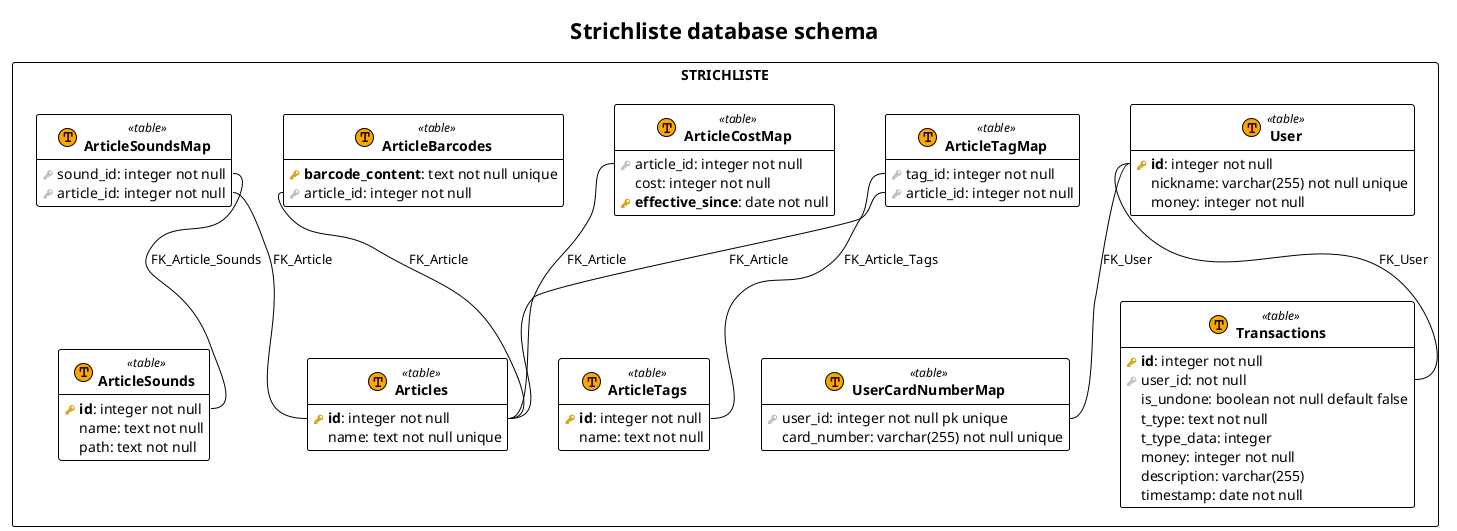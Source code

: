 @startuml
!theme plain
hide empty methods

!procedure $schema($name, $slug)
package "$name" as $slug <<Rectangle>>
!endprocedure

!procedure $table($name, $slug)
entity "<b>$name</b>" as $slug << (T, Orange) table >>
!endprocedure

!procedure $view($name, $slug)
entity "<b>$name</b>" as $slug << (V, Aquamarine) view >>
!endprocedure

!procedure $pk($name)
<color:#GoldenRod><&key></color> <b>$name</b>
!endprocedure

!procedure $fk($name)
<color:#Silver><&key></color> $name
!endprocedure

!procedure $column($name)
{field} <color:#White><&media-record></color> $name
!endprocedure

title "Strichliste database schema"

$schema("STRICHLISTE", "strichliste") {
	$table("User", "users") {
		$pk("id"): integer not null
	    $column("nickname"): varchar(255) not null unique
	    $column("money"): integer not null
	}

	$table("UserCardNumberMap", "user_card_number_map") {
	    $fk("user_id"): integer not null pk unique
	    $column("card_number"): varchar(255) not null unique
	}

	$table("Transactions", "transactions") {
		$pk("id"): integer not null
	    $fk("user_id"): not null
	    $column("is_undone"): boolean not null default false
	    $column("t_type"): text not null
	    $column("t_type_data"): integer
	    $column("money"): integer not null
	    $column("description"): varchar(255)
	    $column("timestamp"): date not null
	}

	$table("Articles", "articles") {
		$pk("id"): integer not null
		$column("name"): text not null unique
	}

	$table("ArticleBarcodes", "article_barcodes") {
	    $pk("barcode_content"): text not null unique
	    $fk("article_id"): integer not null
	}

	$table("ArticleTags", "article_tags") {
	    $pk("id"): integer not null
	    $column("name"): text not null
	}

	$table("ArticleTagMap", "article_tag_map") {
	    $fk("tag_id"): integer not null
	    $fk("article_id"): integer not null
	}

	$table("ArticleSounds", "article_sounds") {
	    $pk("id"): integer not null
	    $column("name"): text not null
	    $column("path"): text not null
	}

	$table("ArticleSoundsMap", "article_sounds_map") {
	    $fk("sound_id"): integer not null
	    $fk("article_id"): integer not null
	}

	$table("ArticleCostMap", "article_cost_map") {
	    $fk("article_id"): integer not null
	    $column("cost"): integer not null
	    $pk("effective_since"): date not null
	}
}

strichliste.users::id -- strichliste.user_card_number_map::user_id : FK_User
strichliste.users::id -- strichliste.transactions::user_id : FK_User

strichliste.article_barcodes::article_id -- strichliste.articles::id : FK_Article

strichliste.article_tag_map::tag_id -- strichliste.article_tags::id : FK_Article_Tags
strichliste.article_tag_map::article_id -- strichliste.articles::id : FK_Article

strichliste.article_sounds_map::sound_id -- strichliste.article_sounds::id : FK_Article_Sounds
strichliste.article_sounds_map::article_id -- strichliste.articles::id : FK_Article

strichliste.article_cost_map::article_id -- strichliste.articles::id : FK_Article

@enduml
